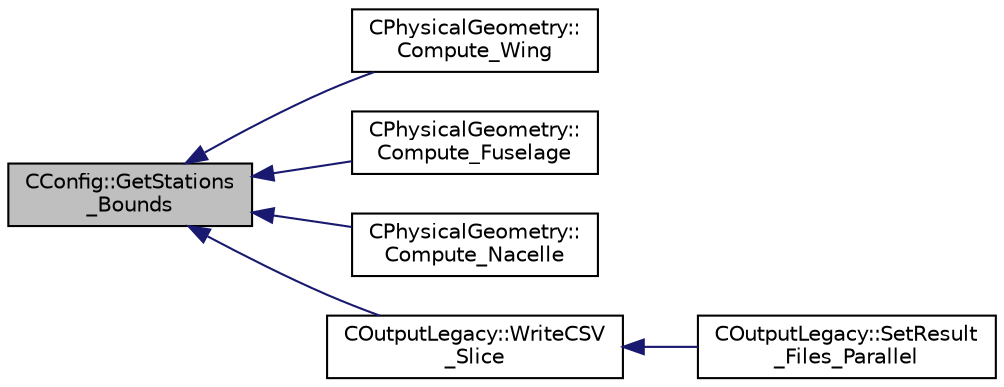 digraph "CConfig::GetStations_Bounds"
{
  edge [fontname="Helvetica",fontsize="10",labelfontname="Helvetica",labelfontsize="10"];
  node [fontname="Helvetica",fontsize="10",shape=record];
  rankdir="LR";
  Node11696 [label="CConfig::GetStations\l_Bounds",height=0.2,width=0.4,color="black", fillcolor="grey75", style="filled", fontcolor="black"];
  Node11696 -> Node11697 [dir="back",color="midnightblue",fontsize="10",style="solid",fontname="Helvetica"];
  Node11697 [label="CPhysicalGeometry::\lCompute_Wing",height=0.2,width=0.4,color="black", fillcolor="white", style="filled",URL="$class_c_physical_geometry.html#abcb03483d77538306c034d15d9fd88ff",tooltip="Evaluate geometrical parameters of a wing. "];
  Node11696 -> Node11698 [dir="back",color="midnightblue",fontsize="10",style="solid",fontname="Helvetica"];
  Node11698 [label="CPhysicalGeometry::\lCompute_Fuselage",height=0.2,width=0.4,color="black", fillcolor="white", style="filled",URL="$class_c_physical_geometry.html#a60e9112fc5d6140fab333099c45142a7",tooltip="Evaluate geometrical parameters of a wing. "];
  Node11696 -> Node11699 [dir="back",color="midnightblue",fontsize="10",style="solid",fontname="Helvetica"];
  Node11699 [label="CPhysicalGeometry::\lCompute_Nacelle",height=0.2,width=0.4,color="black", fillcolor="white", style="filled",URL="$class_c_physical_geometry.html#a3278f583aabf891e890dcf4af389dc58",tooltip="Evaluate geometrical parameters of a wing. "];
  Node11696 -> Node11700 [dir="back",color="midnightblue",fontsize="10",style="solid",fontname="Helvetica"];
  Node11700 [label="COutputLegacy::WriteCSV\l_Slice",height=0.2,width=0.4,color="black", fillcolor="white", style="filled",URL="$class_c_output_legacy.html#ac9e7a75ba291ff8245c100e5ae32dd64",tooltip="Create and write a CSV file with a slice of data. "];
  Node11700 -> Node11701 [dir="back",color="midnightblue",fontsize="10",style="solid",fontname="Helvetica"];
  Node11701 [label="COutputLegacy::SetResult\l_Files_Parallel",height=0.2,width=0.4,color="black", fillcolor="white", style="filled",URL="$class_c_output_legacy.html#a9e7832982d8237df4df455b027fd203b",tooltip="Writes and organizes the all the output files, except the history one, for parallel computations..."];
}
